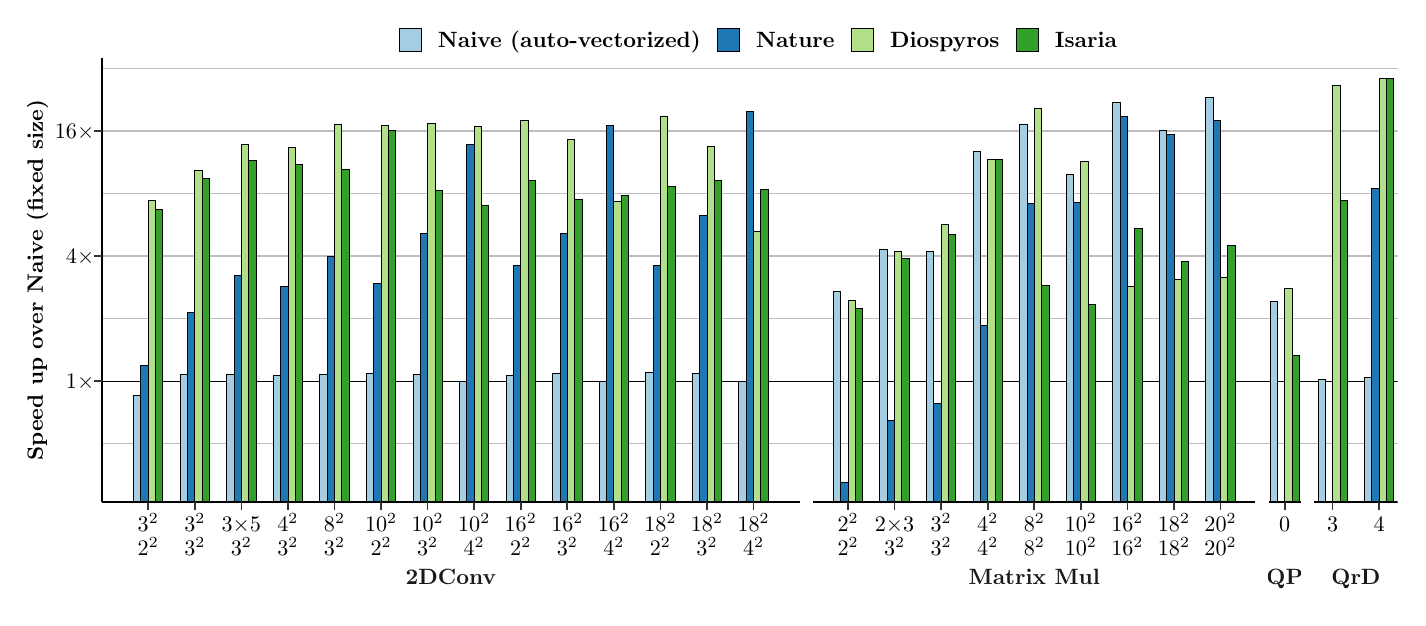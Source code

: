 % Created by tikzDevice version 0.12.4 on 2023-04-18 20:11:46
% !TEX encoding = UTF-8 Unicode
\begin{tikzpicture}[x=1pt,y=1pt]
\definecolor{fillColor}{RGB}{255,255,255}
\path[use as bounding box,fill=fillColor,fill opacity=0.00] (0,0) rectangle (495.05,205.97);
\begin{scope}
\path[clip] (  0.00,  0.00) rectangle (495.05,205.97);
\definecolor{drawColor}{RGB}{255,255,255}
\definecolor{fillColor}{RGB}{255,255,255}

\path[draw=drawColor,line width= 0.6pt,line join=round,line cap=round,fill=fillColor] (  0.00,  0.00) rectangle (495.05,205.97);
\end{scope}
\begin{scope}
\path[clip] ( 26.80, 34.48) rectangle (495.05,194.94);
\definecolor{drawColor}{RGB}{190,190,190}

\path[draw=drawColor,line width= 0.4pt,line join=round,line cap=round] ( 26.80, 55.66) -- (963.30, 55.66);
\definecolor{drawColor}{RGB}{0,0,0}

\path[draw=drawColor,line width= 0.4pt,line join=round,line cap=round] ( 26.80, 78.26) -- (963.30, 78.26);
\definecolor{drawColor}{RGB}{190,190,190}

\path[draw=drawColor,line width= 0.0pt,line join=round,line cap=round] ( 26.80,100.85) -- (963.30,100.85);

\path[draw=drawColor,line width= 0.4pt,line join=round,line cap=round] ( 26.80,123.45) -- (963.30,123.45);

\path[draw=drawColor,line width= 0.0pt,line join=round,line cap=round] ( 26.80,146.05) -- (963.30,146.05);

\path[draw=drawColor,line width= 0.4pt,line join=round,line cap=round] ( 26.80,168.65) -- (963.30,168.65);

\path[draw=drawColor,line width= 0.0pt,line join=round,line cap=round] ( 26.80,191.25) -- (963.30,191.25);
\end{scope}
\begin{scope}
\path[clip] ( 26.80, 34.48) rectangle (279.05,194.94);
\definecolor{drawColor}{RGB}{0,0,0}
\definecolor{fillColor}{RGB}{166,206,227}

\path[draw=drawColor,line width= 0.3pt,fill=fillColor] ( 38.26, 34.48) rectangle ( 40.91, 73.19);
\definecolor{fillColor}{RGB}{31,120,180}

\path[draw=drawColor,line width= 0.3pt,fill=fillColor] ( 40.91, 34.48) rectangle ( 43.56, 84.08);
\definecolor{fillColor}{RGB}{178,223,138}

\path[draw=drawColor,line width= 0.3pt,fill=fillColor] ( 43.56, 34.48) rectangle ( 46.21,143.42);
\definecolor{fillColor}{RGB}{51,160,44}

\path[draw=drawColor,line width= 0.3pt,fill=fillColor] ( 46.21, 34.48) rectangle ( 48.86,140.21);
\definecolor{fillColor}{RGB}{166,206,227}

\path[draw=drawColor,line width= 0.3pt,fill=fillColor] ( 55.09, 34.48) rectangle ( 57.74, 80.59);
\definecolor{fillColor}{RGB}{31,120,180}

\path[draw=drawColor,line width= 0.3pt,fill=fillColor] ( 57.74, 34.48) rectangle ( 60.39,102.94);
\definecolor{fillColor}{RGB}{178,223,138}

\path[draw=drawColor,line width= 0.3pt,fill=fillColor] ( 60.39, 34.48) rectangle ( 63.04,154.53);
\definecolor{fillColor}{RGB}{51,160,44}

\path[draw=drawColor,line width= 0.3pt,fill=fillColor] ( 63.04, 34.48) rectangle ( 65.69,151.32);
\definecolor{fillColor}{RGB}{166,206,227}

\path[draw=drawColor,line width= 0.3pt,fill=fillColor] ( 71.91, 34.48) rectangle ( 74.56, 80.65);
\definecolor{fillColor}{RGB}{31,120,180}

\path[draw=drawColor,line width= 0.3pt,fill=fillColor] ( 74.56, 34.48) rectangle ( 77.21,116.58);
\definecolor{fillColor}{RGB}{178,223,138}

\path[draw=drawColor,line width= 0.3pt,fill=fillColor] ( 77.21, 34.48) rectangle ( 79.86,163.76);
\definecolor{fillColor}{RGB}{51,160,44}

\path[draw=drawColor,line width= 0.3pt,fill=fillColor] ( 79.86, 34.48) rectangle ( 82.51,158.00);
\definecolor{fillColor}{RGB}{166,206,227}

\path[draw=drawColor,line width= 0.3pt,fill=fillColor] ( 88.74, 34.48) rectangle ( 91.39, 80.32);
\definecolor{fillColor}{RGB}{31,120,180}

\path[draw=drawColor,line width= 0.3pt,fill=fillColor] ( 91.39, 34.48) rectangle ( 94.04,112.43);
\definecolor{fillColor}{RGB}{178,223,138}

\path[draw=drawColor,line width= 0.3pt,fill=fillColor] ( 94.04, 34.48) rectangle ( 96.69,162.55);
\definecolor{fillColor}{RGB}{51,160,44}

\path[draw=drawColor,line width= 0.3pt,fill=fillColor] ( 96.69, 34.48) rectangle ( 99.34,156.39);
\definecolor{fillColor}{RGB}{166,206,227}

\path[draw=drawColor,line width= 0.3pt,fill=fillColor] (105.56, 34.48) rectangle (108.21, 80.74);
\definecolor{fillColor}{RGB}{31,120,180}

\path[draw=drawColor,line width= 0.3pt,fill=fillColor] (108.21, 34.48) rectangle (110.86,123.43);
\definecolor{fillColor}{RGB}{178,223,138}

\path[draw=drawColor,line width= 0.3pt,fill=fillColor] (110.86, 34.48) rectangle (113.51,170.98);
\definecolor{fillColor}{RGB}{51,160,44}

\path[draw=drawColor,line width= 0.3pt,fill=fillColor] (113.51, 34.48) rectangle (116.16,154.85);
\definecolor{fillColor}{RGB}{166,206,227}

\path[draw=drawColor,line width= 0.3pt,fill=fillColor] (122.39, 34.48) rectangle (125.04, 81.21);
\definecolor{fillColor}{RGB}{31,120,180}

\path[draw=drawColor,line width= 0.3pt,fill=fillColor] (125.04, 34.48) rectangle (127.69,113.42);
\definecolor{fillColor}{RGB}{178,223,138}

\path[draw=drawColor,line width= 0.3pt,fill=fillColor] (127.69, 34.48) rectangle (130.34,170.65);
\definecolor{fillColor}{RGB}{51,160,44}

\path[draw=drawColor,line width= 0.3pt,fill=fillColor] (130.34, 34.48) rectangle (132.99,168.86);
\definecolor{fillColor}{RGB}{166,206,227}

\path[draw=drawColor,line width= 0.3pt,fill=fillColor] (139.21, 34.48) rectangle (141.86, 80.70);
\definecolor{fillColor}{RGB}{31,120,180}

\path[draw=drawColor,line width= 0.3pt,fill=fillColor] (141.86, 34.48) rectangle (144.51,131.66);
\definecolor{fillColor}{RGB}{178,223,138}

\path[draw=drawColor,line width= 0.3pt,fill=fillColor] (144.51, 34.48) rectangle (147.16,171.32);
\definecolor{fillColor}{RGB}{51,160,44}

\path[draw=drawColor,line width= 0.3pt,fill=fillColor] (147.16, 34.48) rectangle (149.81,147.05);
\definecolor{fillColor}{RGB}{166,206,227}

\path[draw=drawColor,line width= 0.3pt,fill=fillColor] (156.04, 34.48) rectangle (158.69, 78.25);
\definecolor{fillColor}{RGB}{31,120,180}

\path[draw=drawColor,line width= 0.3pt,fill=fillColor] (158.69, 34.48) rectangle (161.34,163.63);
\definecolor{fillColor}{RGB}{178,223,138}

\path[draw=drawColor,line width= 0.3pt,fill=fillColor] (161.34, 34.48) rectangle (163.99,170.28);
\definecolor{fillColor}{RGB}{51,160,44}

\path[draw=drawColor,line width= 0.3pt,fill=fillColor] (163.99, 34.48) rectangle (166.64,141.92);
\definecolor{fillColor}{RGB}{166,206,227}

\path[draw=drawColor,line width= 0.3pt,fill=fillColor] (172.86, 34.48) rectangle (175.51, 80.24);
\definecolor{fillColor}{RGB}{31,120,180}

\path[draw=drawColor,line width= 0.3pt,fill=fillColor] (175.51, 34.48) rectangle (178.16,119.98);
\definecolor{fillColor}{RGB}{178,223,138}

\path[draw=drawColor,line width= 0.3pt,fill=fillColor] (178.16, 34.48) rectangle (180.81,172.62);
\definecolor{fillColor}{RGB}{51,160,44}

\path[draw=drawColor,line width= 0.3pt,fill=fillColor] (180.81, 34.48) rectangle (183.46,150.87);
\definecolor{fillColor}{RGB}{166,206,227}

\path[draw=drawColor,line width= 0.3pt,fill=fillColor] (189.69, 34.48) rectangle (192.34, 81.11);
\definecolor{fillColor}{RGB}{31,120,180}

\path[draw=drawColor,line width= 0.3pt,fill=fillColor] (192.34, 34.48) rectangle (194.99,131.45);
\definecolor{fillColor}{RGB}{178,223,138}

\path[draw=drawColor,line width= 0.3pt,fill=fillColor] (194.99, 34.48) rectangle (197.64,165.50);
\definecolor{fillColor}{RGB}{51,160,44}

\path[draw=drawColor,line width= 0.3pt,fill=fillColor] (197.64, 34.48) rectangle (200.29,143.98);
\definecolor{fillColor}{RGB}{166,206,227}

\path[draw=drawColor,line width= 0.3pt,fill=fillColor] (206.51, 34.48) rectangle (209.16, 78.26);
\definecolor{fillColor}{RGB}{31,120,180}

\path[draw=drawColor,line width= 0.3pt,fill=fillColor] (209.16, 34.48) rectangle (211.81,170.76);
\definecolor{fillColor}{RGB}{178,223,138}

\path[draw=drawColor,line width= 0.3pt,fill=fillColor] (211.81, 34.48) rectangle (214.46,143.30);
\definecolor{fillColor}{RGB}{51,160,44}

\path[draw=drawColor,line width= 0.3pt,fill=fillColor] (214.46, 34.48) rectangle (217.11,145.34);
\definecolor{fillColor}{RGB}{166,206,227}

\path[draw=drawColor,line width= 0.3pt,fill=fillColor] (223.34, 34.48) rectangle (225.99, 81.26);
\definecolor{fillColor}{RGB}{31,120,180}

\path[draw=drawColor,line width= 0.3pt,fill=fillColor] (225.99, 34.48) rectangle (228.64,119.91);
\definecolor{fillColor}{RGB}{178,223,138}

\path[draw=drawColor,line width= 0.3pt,fill=fillColor] (228.64, 34.48) rectangle (231.29,173.76);
\definecolor{fillColor}{RGB}{51,160,44}

\path[draw=drawColor,line width= 0.3pt,fill=fillColor] (231.29, 34.48) rectangle (233.94,148.62);
\definecolor{fillColor}{RGB}{166,206,227}

\path[draw=drawColor,line width= 0.3pt,fill=fillColor] (240.16, 34.48) rectangle (242.81, 81.09);
\definecolor{fillColor}{RGB}{31,120,180}

\path[draw=drawColor,line width= 0.3pt,fill=fillColor] (242.81, 34.48) rectangle (245.46,138.08);
\definecolor{fillColor}{RGB}{178,223,138}

\path[draw=drawColor,line width= 0.3pt,fill=fillColor] (245.46, 34.48) rectangle (248.11,163.10);
\definecolor{fillColor}{RGB}{51,160,44}

\path[draw=drawColor,line width= 0.3pt,fill=fillColor] (248.11, 34.48) rectangle (250.76,150.64);
\definecolor{fillColor}{RGB}{166,206,227}

\path[draw=drawColor,line width= 0.3pt,fill=fillColor] (256.99, 34.48) rectangle (259.64, 78.23);
\definecolor{fillColor}{RGB}{31,120,180}

\path[draw=drawColor,line width= 0.3pt,fill=fillColor] (259.64, 34.48) rectangle (262.29,175.60);
\definecolor{fillColor}{RGB}{178,223,138}

\path[draw=drawColor,line width= 0.3pt,fill=fillColor] (262.29, 34.48) rectangle (264.93,132.45);
\definecolor{fillColor}{RGB}{51,160,44}

\path[draw=drawColor,line width= 0.3pt,fill=fillColor] (264.93, 34.48) rectangle (267.58,147.48);
\end{scope}
\begin{scope}
\path[clip] (283.87, 34.48) rectangle (443.59,194.94);
\definecolor{drawColor}{RGB}{0,0,0}
\definecolor{fillColor}{RGB}{166,206,227}

\path[draw=drawColor,line width= 0.3pt,fill=fillColor] (291.13, 34.48) rectangle (293.78,110.64);
\definecolor{fillColor}{RGB}{31,120,180}

\path[draw=drawColor,line width= 0.3pt,fill=fillColor] (293.78, 34.48) rectangle (296.43, 41.77);
\definecolor{fillColor}{RGB}{178,223,138}

\path[draw=drawColor,line width= 0.3pt,fill=fillColor] (296.43, 34.48) rectangle (299.08,107.53);
\definecolor{fillColor}{RGB}{51,160,44}

\path[draw=drawColor,line width= 0.3pt,fill=fillColor] (299.08, 34.48) rectangle (301.73,104.69);
\definecolor{fillColor}{RGB}{166,206,227}

\path[draw=drawColor,line width= 0.3pt,fill=fillColor] (307.95, 34.48) rectangle (310.60,125.87);
\definecolor{fillColor}{RGB}{31,120,180}

\path[draw=drawColor,line width= 0.3pt,fill=fillColor] (310.60, 34.48) rectangle (313.25, 64.02);
\definecolor{fillColor}{RGB}{178,223,138}

\path[draw=drawColor,line width= 0.3pt,fill=fillColor] (313.25, 34.48) rectangle (315.90,125.04);
\definecolor{fillColor}{RGB}{51,160,44}

\path[draw=drawColor,line width= 0.3pt,fill=fillColor] (315.90, 34.48) rectangle (318.55,122.68);
\definecolor{fillColor}{RGB}{166,206,227}

\path[draw=drawColor,line width= 0.3pt,fill=fillColor] (324.78, 34.48) rectangle (327.43,125.10);
\definecolor{fillColor}{RGB}{31,120,180}

\path[draw=drawColor,line width= 0.3pt,fill=fillColor] (327.43, 34.48) rectangle (330.08, 70.03);
\definecolor{fillColor}{RGB}{178,223,138}

\path[draw=drawColor,line width= 0.3pt,fill=fillColor] (330.08, 34.48) rectangle (332.73,134.85);
\definecolor{fillColor}{RGB}{51,160,44}

\path[draw=drawColor,line width= 0.3pt,fill=fillColor] (332.73, 34.48) rectangle (335.38,131.27);
\definecolor{fillColor}{RGB}{166,206,227}

\path[draw=drawColor,line width= 0.3pt,fill=fillColor] (341.60, 34.48) rectangle (344.25,161.30);
\definecolor{fillColor}{RGB}{31,120,180}

\path[draw=drawColor,line width= 0.3pt,fill=fillColor] (344.25, 34.48) rectangle (346.90, 98.40);
\definecolor{fillColor}{RGB}{178,223,138}

\path[draw=drawColor,line width= 0.3pt,fill=fillColor] (346.90, 34.48) rectangle (349.55,158.47);
\definecolor{fillColor}{RGB}{51,160,44}

\path[draw=drawColor,line width= 0.3pt,fill=fillColor] (349.55, 34.48) rectangle (352.20,158.47);
\definecolor{fillColor}{RGB}{166,206,227}

\path[draw=drawColor,line width= 0.3pt,fill=fillColor] (358.43, 34.48) rectangle (361.08,170.92);
\definecolor{fillColor}{RGB}{31,120,180}

\path[draw=drawColor,line width= 0.3pt,fill=fillColor] (361.08, 34.48) rectangle (363.73,142.47);
\definecolor{fillColor}{RGB}{178,223,138}

\path[draw=drawColor,line width= 0.3pt,fill=fillColor] (363.73, 34.48) rectangle (366.38,176.63);
\definecolor{fillColor}{RGB}{51,160,44}

\path[draw=drawColor,line width= 0.3pt,fill=fillColor] (366.38, 34.48) rectangle (369.03,112.99);
\definecolor{fillColor}{RGB}{166,206,227}

\path[draw=drawColor,line width= 0.3pt,fill=fillColor] (375.25, 34.48) rectangle (377.90,153.08);
\definecolor{fillColor}{RGB}{31,120,180}

\path[draw=drawColor,line width= 0.3pt,fill=fillColor] (377.90, 34.48) rectangle (380.55,142.91);
\definecolor{fillColor}{RGB}{178,223,138}

\path[draw=drawColor,line width= 0.3pt,fill=fillColor] (380.55, 34.48) rectangle (383.20,157.53);
\definecolor{fillColor}{RGB}{51,160,44}

\path[draw=drawColor,line width= 0.3pt,fill=fillColor] (383.20, 34.48) rectangle (385.85,105.99);
\definecolor{fillColor}{RGB}{166,206,227}

\path[draw=drawColor,line width= 0.3pt,fill=fillColor] (392.08, 34.48) rectangle (394.73,178.94);
\definecolor{fillColor}{RGB}{31,120,180}

\path[draw=drawColor,line width= 0.3pt,fill=fillColor] (394.73, 34.48) rectangle (397.38,173.88);
\definecolor{fillColor}{RGB}{178,223,138}

\path[draw=drawColor,line width= 0.3pt,fill=fillColor] (397.38, 34.48) rectangle (400.03,112.39);
\definecolor{fillColor}{RGB}{51,160,44}

\path[draw=drawColor,line width= 0.3pt,fill=fillColor] (400.03, 34.48) rectangle (402.68,133.28);
\definecolor{fillColor}{RGB}{166,206,227}

\path[draw=drawColor,line width= 0.3pt,fill=fillColor] (408.90, 34.48) rectangle (411.55,168.92);
\definecolor{fillColor}{RGB}{31,120,180}

\path[draw=drawColor,line width= 0.3pt,fill=fillColor] (411.55, 34.48) rectangle (414.20,167.46);
\definecolor{fillColor}{RGB}{178,223,138}

\path[draw=drawColor,line width= 0.3pt,fill=fillColor] (414.20, 34.48) rectangle (416.85,114.93);
\definecolor{fillColor}{RGB}{51,160,44}

\path[draw=drawColor,line width= 0.3pt,fill=fillColor] (416.85, 34.48) rectangle (419.50,121.62);
\definecolor{fillColor}{RGB}{166,206,227}

\path[draw=drawColor,line width= 0.3pt,fill=fillColor] (425.73, 34.48) rectangle (428.38,180.90);
\definecolor{fillColor}{RGB}{31,120,180}

\path[draw=drawColor,line width= 0.3pt,fill=fillColor] (428.38, 34.48) rectangle (431.03,172.39);
\definecolor{fillColor}{RGB}{178,223,138}

\path[draw=drawColor,line width= 0.3pt,fill=fillColor] (431.03, 34.48) rectangle (433.68,115.83);
\definecolor{fillColor}{RGB}{51,160,44}

\path[draw=drawColor,line width= 0.3pt,fill=fillColor] (433.68, 34.48) rectangle (436.33,127.11);
\end{scope}
\begin{scope}
\path[clip] (448.40, 34.48) rectangle (460.06,194.94);
\definecolor{drawColor}{RGB}{0,0,0}
\definecolor{fillColor}{RGB}{166,206,227}

\path[draw=drawColor,line width= 0.3pt,fill=fillColor] (448.93, 34.48) rectangle (451.58,107.13);
\definecolor{fillColor}{RGB}{178,223,138}

\path[draw=drawColor,line width= 0.3pt,fill=fillColor] (454.23, 34.48) rectangle (456.88,111.93);
\definecolor{fillColor}{RGB}{51,160,44}

\path[draw=drawColor,line width= 0.3pt,fill=fillColor] (456.88, 34.48) rectangle (459.53, 87.57);
\end{scope}
\begin{scope}
\path[clip] (464.88, 34.48) rectangle (495.05,194.94);
\definecolor{drawColor}{RGB}{0,0,0}
\definecolor{fillColor}{RGB}{166,206,227}

\path[draw=drawColor,line width= 0.3pt,fill=fillColor] (466.25, 34.48) rectangle (468.90, 78.85);
\definecolor{fillColor}{RGB}{178,223,138}

\path[draw=drawColor,line width= 0.3pt,fill=fillColor] (471.55, 34.48) rectangle (474.20,184.97);
\definecolor{fillColor}{RGB}{51,160,44}

\path[draw=drawColor,line width= 0.3pt,fill=fillColor] (474.20, 34.48) rectangle (476.85,143.45);
\definecolor{fillColor}{RGB}{166,206,227}

\path[draw=drawColor,line width= 0.3pt,fill=fillColor] (483.08, 34.48) rectangle (485.73, 79.63);
\definecolor{fillColor}{RGB}{31,120,180}

\path[draw=drawColor,line width= 0.3pt,fill=fillColor] (485.73, 34.48) rectangle (488.38,148.05);
\definecolor{fillColor}{RGB}{178,223,138}

\path[draw=drawColor,line width= 0.3pt,fill=fillColor] (488.38, 34.48) rectangle (491.03,187.64);
\definecolor{fillColor}{RGB}{51,160,44}

\path[draw=drawColor,line width= 0.3pt,fill=fillColor] (491.03, 34.48) rectangle (493.68,187.59);
\end{scope}
\begin{scope}
\path[clip] ( 26.80,  0.00) rectangle (279.05, 11.08);
\definecolor{drawColor}{gray}{0.10}

\node[text=drawColor,anchor=base,inner sep=0pt, outer sep=0pt, scale=  0.80] at (152.92,  4.78) {\bfseries 2DConv};
\end{scope}
\begin{scope}
\path[clip] (283.87,  0.00) rectangle (443.59, 11.08);
\definecolor{drawColor}{gray}{0.10}

\node[text=drawColor,anchor=base,inner sep=0pt, outer sep=0pt, scale=  0.80] at (363.73,  4.78) {\bfseries Matrix Mul};
\end{scope}
\begin{scope}
\path[clip] (448.40,  0.00) rectangle (460.06, 11.08);
\definecolor{drawColor}{gray}{0.10}

\node[text=drawColor,anchor=base,inner sep=0pt, outer sep=0pt, scale=  0.80] at (454.23,  4.78) {\bfseries QP};
\end{scope}
\begin{scope}
\path[clip] (464.88,  0.00) rectangle (495.05, 11.08);
\definecolor{drawColor}{gray}{0.10}

\node[text=drawColor,anchor=base,inner sep=0pt, outer sep=0pt, scale=  0.80] at (479.97,  4.78) {\bfseries QrD};
\end{scope}
\begin{scope}
\path[clip] (  0.00,  0.00) rectangle (495.05,205.97);
\definecolor{drawColor}{RGB}{0,0,0}

\path[draw=drawColor,line width= 0.6pt,line join=round] ( 26.80, 34.48) --
	(279.05, 34.48);
\end{scope}
\begin{scope}
\path[clip] (  0.00,  0.00) rectangle (495.05,205.97);
\definecolor{drawColor}{gray}{0.20}

\path[draw=drawColor,line width= 0.6pt,line join=round] ( 43.56, 31.73) --
	( 43.56, 34.48);

\path[draw=drawColor,line width= 0.6pt,line join=round] ( 60.39, 31.73) --
	( 60.39, 34.48);

\path[draw=drawColor,line width= 0.6pt,line join=round] ( 77.21, 31.73) --
	( 77.21, 34.48);

\path[draw=drawColor,line width= 0.6pt,line join=round] ( 94.04, 31.73) --
	( 94.04, 34.48);

\path[draw=drawColor,line width= 0.6pt,line join=round] (110.86, 31.73) --
	(110.86, 34.48);

\path[draw=drawColor,line width= 0.6pt,line join=round] (127.69, 31.73) --
	(127.69, 34.48);

\path[draw=drawColor,line width= 0.6pt,line join=round] (144.51, 31.73) --
	(144.51, 34.48);

\path[draw=drawColor,line width= 0.6pt,line join=round] (161.34, 31.73) --
	(161.34, 34.48);

\path[draw=drawColor,line width= 0.6pt,line join=round] (178.16, 31.73) --
	(178.16, 34.48);

\path[draw=drawColor,line width= 0.6pt,line join=round] (194.99, 31.73) --
	(194.99, 34.48);

\path[draw=drawColor,line width= 0.6pt,line join=round] (211.81, 31.73) --
	(211.81, 34.48);

\path[draw=drawColor,line width= 0.6pt,line join=round] (228.64, 31.73) --
	(228.64, 34.48);

\path[draw=drawColor,line width= 0.6pt,line join=round] (245.46, 31.73) --
	(245.46, 34.48);

\path[draw=drawColor,line width= 0.6pt,line join=round] (262.29, 31.73) --
	(262.29, 34.48);
\end{scope}
\begin{scope}
\path[clip] (  0.00,  0.00) rectangle (495.05,205.97);
\definecolor{drawColor}{RGB}{0,0,0}

\node[text=drawColor,anchor=base,inner sep=0pt, outer sep=0pt, scale=  0.80] at ( 43.56, 24.02) {3$^2$};

\node[text=drawColor,anchor=base,inner sep=0pt, outer sep=0pt, scale=  0.80] at ( 43.56, 15.38) {2$^2$};

\node[text=drawColor,anchor=base,inner sep=0pt, outer sep=0pt, scale=  0.80] at ( 60.39, 24.02) {3$^2$};

\node[text=drawColor,anchor=base,inner sep=0pt, outer sep=0pt, scale=  0.80] at ( 60.39, 15.38) {3$^2$};

\node[text=drawColor,anchor=base,inner sep=0pt, outer sep=0pt, scale=  0.80] at ( 77.21, 24.02) {3$\times$5};

\node[text=drawColor,anchor=base,inner sep=0pt, outer sep=0pt, scale=  0.80] at ( 77.21, 15.38) {3$^2$};

\node[text=drawColor,anchor=base,inner sep=0pt, outer sep=0pt, scale=  0.80] at ( 94.04, 24.02) {4$^2$};

\node[text=drawColor,anchor=base,inner sep=0pt, outer sep=0pt, scale=  0.80] at ( 94.04, 15.38) {3$^2$};

\node[text=drawColor,anchor=base,inner sep=0pt, outer sep=0pt, scale=  0.80] at (110.86, 24.02) {8$^2$};

\node[text=drawColor,anchor=base,inner sep=0pt, outer sep=0pt, scale=  0.80] at (110.86, 15.38) {3$^2$};

\node[text=drawColor,anchor=base,inner sep=0pt, outer sep=0pt, scale=  0.80] at (127.69, 24.02) {10$^2$};

\node[text=drawColor,anchor=base,inner sep=0pt, outer sep=0pt, scale=  0.80] at (127.69, 15.38) {2$^2$};

\node[text=drawColor,anchor=base,inner sep=0pt, outer sep=0pt, scale=  0.80] at (144.51, 24.02) {10$^2$};

\node[text=drawColor,anchor=base,inner sep=0pt, outer sep=0pt, scale=  0.80] at (144.51, 15.38) {3$^2$};

\node[text=drawColor,anchor=base,inner sep=0pt, outer sep=0pt, scale=  0.80] at (161.34, 24.02) {10$^2$};

\node[text=drawColor,anchor=base,inner sep=0pt, outer sep=0pt, scale=  0.80] at (161.34, 15.38) {4$^2$};

\node[text=drawColor,anchor=base,inner sep=0pt, outer sep=0pt, scale=  0.80] at (178.16, 24.02) {16$^2$};

\node[text=drawColor,anchor=base,inner sep=0pt, outer sep=0pt, scale=  0.80] at (178.16, 15.38) {2$^2$};

\node[text=drawColor,anchor=base,inner sep=0pt, outer sep=0pt, scale=  0.80] at (194.99, 24.02) {16$^2$};

\node[text=drawColor,anchor=base,inner sep=0pt, outer sep=0pt, scale=  0.80] at (194.99, 15.38) {3$^2$};

\node[text=drawColor,anchor=base,inner sep=0pt, outer sep=0pt, scale=  0.80] at (211.81, 24.02) {16$^2$};

\node[text=drawColor,anchor=base,inner sep=0pt, outer sep=0pt, scale=  0.80] at (211.81, 15.38) {4$^2$};

\node[text=drawColor,anchor=base,inner sep=0pt, outer sep=0pt, scale=  0.80] at (228.64, 24.02) {18$^2$};

\node[text=drawColor,anchor=base,inner sep=0pt, outer sep=0pt, scale=  0.80] at (228.64, 15.38) {2$^2$};

\node[text=drawColor,anchor=base,inner sep=0pt, outer sep=0pt, scale=  0.80] at (245.46, 24.02) {18$^2$};

\node[text=drawColor,anchor=base,inner sep=0pt, outer sep=0pt, scale=  0.80] at (245.46, 15.38) {3$^2$};

\node[text=drawColor,anchor=base,inner sep=0pt, outer sep=0pt, scale=  0.80] at (262.29, 24.02) {18$^2$};

\node[text=drawColor,anchor=base,inner sep=0pt, outer sep=0pt, scale=  0.80] at (262.29, 15.38) {4$^2$};
\end{scope}
\begin{scope}
\path[clip] (  0.00,  0.00) rectangle (495.05,205.97);
\definecolor{drawColor}{RGB}{0,0,0}

\path[draw=drawColor,line width= 0.6pt,line join=round] (283.87, 34.48) --
	(443.59, 34.48);
\end{scope}
\begin{scope}
\path[clip] (  0.00,  0.00) rectangle (495.05,205.97);
\definecolor{drawColor}{gray}{0.20}

\path[draw=drawColor,line width= 0.6pt,line join=round] (296.43, 31.73) --
	(296.43, 34.48);

\path[draw=drawColor,line width= 0.6pt,line join=round] (313.25, 31.73) --
	(313.25, 34.48);

\path[draw=drawColor,line width= 0.6pt,line join=round] (330.08, 31.73) --
	(330.08, 34.48);

\path[draw=drawColor,line width= 0.6pt,line join=round] (346.90, 31.73) --
	(346.90, 34.48);

\path[draw=drawColor,line width= 0.6pt,line join=round] (363.73, 31.73) --
	(363.73, 34.48);

\path[draw=drawColor,line width= 0.6pt,line join=round] (380.55, 31.73) --
	(380.55, 34.48);

\path[draw=drawColor,line width= 0.6pt,line join=round] (397.38, 31.73) --
	(397.38, 34.48);

\path[draw=drawColor,line width= 0.6pt,line join=round] (414.20, 31.73) --
	(414.20, 34.48);

\path[draw=drawColor,line width= 0.6pt,line join=round] (431.03, 31.73) --
	(431.03, 34.48);
\end{scope}
\begin{scope}
\path[clip] (  0.00,  0.00) rectangle (495.05,205.97);
\definecolor{drawColor}{RGB}{0,0,0}

\node[text=drawColor,anchor=base,inner sep=0pt, outer sep=0pt, scale=  0.80] at (296.43, 24.02) {2$^2$};

\node[text=drawColor,anchor=base,inner sep=0pt, outer sep=0pt, scale=  0.80] at (296.43, 15.38) {2$^2$};

\node[text=drawColor,anchor=base,inner sep=0pt, outer sep=0pt, scale=  0.80] at (313.25, 24.02) {2$\times$3};

\node[text=drawColor,anchor=base,inner sep=0pt, outer sep=0pt, scale=  0.80] at (313.25, 15.38) {3$^2$};

\node[text=drawColor,anchor=base,inner sep=0pt, outer sep=0pt, scale=  0.80] at (330.08, 24.02) {3$^2$};

\node[text=drawColor,anchor=base,inner sep=0pt, outer sep=0pt, scale=  0.80] at (330.08, 15.38) {3$^2$};

\node[text=drawColor,anchor=base,inner sep=0pt, outer sep=0pt, scale=  0.80] at (346.90, 24.02) {4$^2$};

\node[text=drawColor,anchor=base,inner sep=0pt, outer sep=0pt, scale=  0.80] at (346.90, 15.38) {4$^2$};

\node[text=drawColor,anchor=base,inner sep=0pt, outer sep=0pt, scale=  0.80] at (363.73, 24.02) {8$^2$};

\node[text=drawColor,anchor=base,inner sep=0pt, outer sep=0pt, scale=  0.80] at (363.73, 15.38) {8$^2$};

\node[text=drawColor,anchor=base,inner sep=0pt, outer sep=0pt, scale=  0.80] at (380.55, 24.02) {10$^2$};

\node[text=drawColor,anchor=base,inner sep=0pt, outer sep=0pt, scale=  0.80] at (380.55, 15.38) {10$^2$};

\node[text=drawColor,anchor=base,inner sep=0pt, outer sep=0pt, scale=  0.80] at (397.38, 24.02) {16$^2$};

\node[text=drawColor,anchor=base,inner sep=0pt, outer sep=0pt, scale=  0.80] at (397.38, 15.38) {16$^2$};

\node[text=drawColor,anchor=base,inner sep=0pt, outer sep=0pt, scale=  0.80] at (414.20, 24.02) {18$^2$};

\node[text=drawColor,anchor=base,inner sep=0pt, outer sep=0pt, scale=  0.80] at (414.20, 15.38) {18$^2$};

\node[text=drawColor,anchor=base,inner sep=0pt, outer sep=0pt, scale=  0.80] at (431.03, 24.02) {20$^2$};

\node[text=drawColor,anchor=base,inner sep=0pt, outer sep=0pt, scale=  0.80] at (431.03, 15.38) {20$^2$};
\end{scope}
\begin{scope}
\path[clip] (  0.00,  0.00) rectangle (495.05,205.97);
\definecolor{drawColor}{RGB}{0,0,0}

\path[draw=drawColor,line width= 0.6pt,line join=round] (448.40, 34.48) --
	(460.06, 34.48);
\end{scope}
\begin{scope}
\path[clip] (  0.00,  0.00) rectangle (495.05,205.97);
\definecolor{drawColor}{gray}{0.20}

\path[draw=drawColor,line width= 0.6pt,line join=round] (454.23, 31.73) --
	(454.23, 34.48);
\end{scope}
\begin{scope}
\path[clip] (  0.00,  0.00) rectangle (495.05,205.97);
\definecolor{drawColor}{RGB}{0,0,0}

\node[text=drawColor,anchor=base,inner sep=0pt, outer sep=0pt, scale=  0.80] at (454.23, 24.02) {0};
\end{scope}
\begin{scope}
\path[clip] (  0.00,  0.00) rectangle (495.05,205.97);
\definecolor{drawColor}{RGB}{0,0,0}

\path[draw=drawColor,line width= 0.6pt,line join=round] (464.88, 34.48) --
	(495.05, 34.48);
\end{scope}
\begin{scope}
\path[clip] (  0.00,  0.00) rectangle (495.05,205.97);
\definecolor{drawColor}{gray}{0.20}

\path[draw=drawColor,line width= 0.6pt,line join=round] (471.55, 31.73) --
	(471.55, 34.48);

\path[draw=drawColor,line width= 0.6pt,line join=round] (488.38, 31.73) --
	(488.38, 34.48);
\end{scope}
\begin{scope}
\path[clip] (  0.00,  0.00) rectangle (495.05,205.97);
\definecolor{drawColor}{RGB}{0,0,0}

\node[text=drawColor,anchor=base,inner sep=0pt, outer sep=0pt, scale=  0.80] at (471.55, 24.02) {3};

\node[text=drawColor,anchor=base,inner sep=0pt, outer sep=0pt, scale=  0.80] at (488.38, 24.02) {4};
\end{scope}
\begin{scope}
\path[clip] (  0.00,  0.00) rectangle (495.05,205.97);
\definecolor{drawColor}{RGB}{0,0,0}

\path[draw=drawColor,line width= 0.6pt,line join=round] ( 26.80, 34.48) --
	( 26.80,194.94);
\end{scope}
\begin{scope}
\path[clip] (  0.00,  0.00) rectangle (495.05,205.97);
\definecolor{drawColor}{RGB}{0,0,0}

\node[text=drawColor,anchor=base east,inner sep=0pt, outer sep=0pt, scale=  0.80] at ( 24.05, 75.50) {1$\times$};

\node[text=drawColor,anchor=base east,inner sep=0pt, outer sep=0pt, scale=  0.80] at ( 24.05,120.70) {4$\times$};

\node[text=drawColor,anchor=base east,inner sep=0pt, outer sep=0pt, scale=  0.80] at ( 24.05,165.89) {16$\times$};
\end{scope}
\begin{scope}
\path[clip] (  0.00,  0.00) rectangle (495.05,205.97);
\definecolor{drawColor}{gray}{0.20}

\path[draw=drawColor,line width= 0.6pt,line join=round] ( 24.05, 78.26) --
	( 26.80, 78.26);

\path[draw=drawColor,line width= 0.6pt,line join=round] ( 24.05,123.45) --
	( 26.80,123.45);

\path[draw=drawColor,line width= 0.6pt,line join=round] ( 24.05,168.65) --
	( 26.80,168.65);
\end{scope}
\begin{scope}
\path[clip] (  0.00,  0.00) rectangle (495.05,205.97);
\definecolor{drawColor}{RGB}{0,0,0}

\node[text=drawColor,rotate= 90.00,anchor=base,inner sep=0pt, outer sep=0pt, scale=  0.80] at (  5.52,114.71) {\bfseries Speed up over Naive (fixed size)};
\end{scope}
\begin{scope}
\path[clip] (  0.00,  0.00) rectangle (495.05,205.97);
\definecolor{drawColor}{RGB}{0,0,0}
\definecolor{fillColor}{RGB}{166,206,227}

\path[draw=drawColor,line width= 0.3pt,fill=fillColor] (134.16,197.36) rectangle (142.34,205.54);
\end{scope}
\begin{scope}
\path[clip] (  0.00,  0.00) rectangle (495.05,205.97);
\definecolor{drawColor}{RGB}{0,0,0}
\definecolor{fillColor}{RGB}{31,120,180}

\path[draw=drawColor,line width= 0.3pt,fill=fillColor] (249.11,197.36) rectangle (257.29,205.54);
\end{scope}
\begin{scope}
\path[clip] (  0.00,  0.00) rectangle (495.05,205.97);
\definecolor{drawColor}{RGB}{0,0,0}
\definecolor{fillColor}{RGB}{178,223,138}

\path[draw=drawColor,line width= 0.3pt,fill=fillColor] (297.51,197.36) rectangle (305.69,205.54);
\end{scope}
\begin{scope}
\path[clip] (  0.00,  0.00) rectangle (495.05,205.97);
\definecolor{drawColor}{RGB}{0,0,0}
\definecolor{fillColor}{RGB}{51,160,44}

\path[draw=drawColor,line width= 0.3pt,fill=fillColor] (357.10,197.36) rectangle (365.28,205.54);
\end{scope}
\begin{scope}
\path[clip] (  0.00,  0.00) rectangle (495.05,205.97);
\definecolor{drawColor}{RGB}{0,0,0}

\node[text=drawColor,anchor=base west,inner sep=0pt, outer sep=0pt, scale=  0.80] at (148.27,198.69) {\bfseries Naive (auto-vectorized)};
\end{scope}
\begin{scope}
\path[clip] (  0.00,  0.00) rectangle (495.05,205.97);
\definecolor{drawColor}{RGB}{0,0,0}

\node[text=drawColor,anchor=base west,inner sep=0pt, outer sep=0pt, scale=  0.80] at (263.22,198.69) {\bfseries Nature};
\end{scope}
\begin{scope}
\path[clip] (  0.00,  0.00) rectangle (495.05,205.97);
\definecolor{drawColor}{RGB}{0,0,0}

\node[text=drawColor,anchor=base west,inner sep=0pt, outer sep=0pt, scale=  0.80] at (311.61,198.69) {\bfseries Diospyros};
\end{scope}
\begin{scope}
\path[clip] (  0.00,  0.00) rectangle (495.05,205.97);
\definecolor{drawColor}{RGB}{0,0,0}

\node[text=drawColor,anchor=base west,inner sep=0pt, outer sep=0pt, scale=  0.80] at (371.21,198.69) {\bfseries Isaria};
\end{scope}
\end{tikzpicture}
